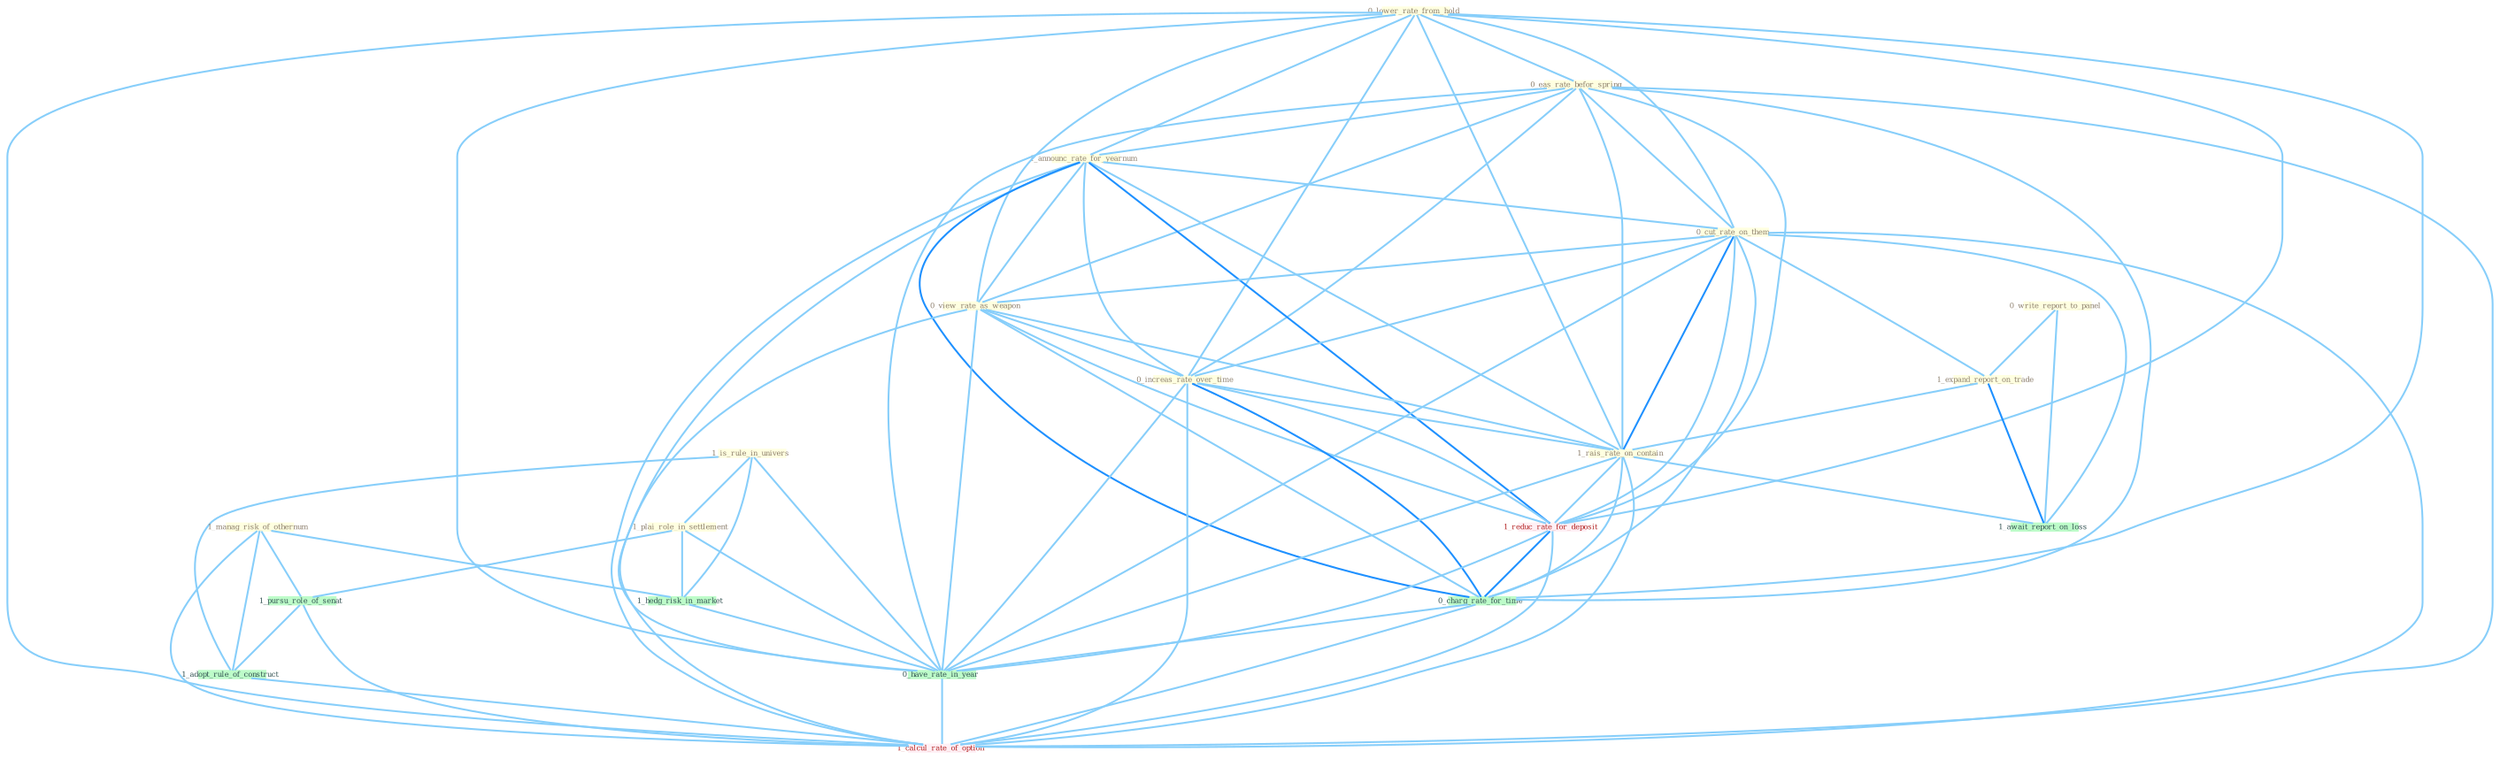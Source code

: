 Graph G{ 
    node
    [shape=polygon,style=filled,width=.5,height=.06,color="#BDFCC9",fixedsize=true,fontsize=4,
    fontcolor="#2f4f4f"];
    {node
    [color="#ffffe0", fontcolor="#8b7d6b"] "1_is_rule_in_univers " "0_write_report_to_panel " "0_lower_rate_from_hold " "0_eas_rate_befor_spring " "1_announc_rate_for_yearnum " "0_cut_rate_on_them " "0_view_rate_as_weapon " "1_expand_report_on_trade " "1_manag_risk_of_othernum " "0_increas_rate_over_time " "1_rais_rate_on_contain " "1_plai_role_in_settlement "}
{node [color="#fff0f5", fontcolor="#b22222"] "1_reduc_rate_for_deposit " "1_calcul_rate_of_option "}
edge [color="#B0E2FF"];

	"1_is_rule_in_univers " -- "1_plai_role_in_settlement " [w="1", color="#87cefa" ];
	"1_is_rule_in_univers " -- "1_adopt_rule_of_construct " [w="1", color="#87cefa" ];
	"1_is_rule_in_univers " -- "1_hedg_risk_in_market " [w="1", color="#87cefa" ];
	"1_is_rule_in_univers " -- "0_have_rate_in_year " [w="1", color="#87cefa" ];
	"0_write_report_to_panel " -- "1_expand_report_on_trade " [w="1", color="#87cefa" ];
	"0_write_report_to_panel " -- "1_await_report_on_loss " [w="1", color="#87cefa" ];
	"0_lower_rate_from_hold " -- "0_eas_rate_befor_spring " [w="1", color="#87cefa" ];
	"0_lower_rate_from_hold " -- "1_announc_rate_for_yearnum " [w="1", color="#87cefa" ];
	"0_lower_rate_from_hold " -- "0_cut_rate_on_them " [w="1", color="#87cefa" ];
	"0_lower_rate_from_hold " -- "0_view_rate_as_weapon " [w="1", color="#87cefa" ];
	"0_lower_rate_from_hold " -- "0_increas_rate_over_time " [w="1", color="#87cefa" ];
	"0_lower_rate_from_hold " -- "1_rais_rate_on_contain " [w="1", color="#87cefa" ];
	"0_lower_rate_from_hold " -- "1_reduc_rate_for_deposit " [w="1", color="#87cefa" ];
	"0_lower_rate_from_hold " -- "0_charg_rate_for_time " [w="1", color="#87cefa" ];
	"0_lower_rate_from_hold " -- "0_have_rate_in_year " [w="1", color="#87cefa" ];
	"0_lower_rate_from_hold " -- "1_calcul_rate_of_option " [w="1", color="#87cefa" ];
	"0_eas_rate_befor_spring " -- "1_announc_rate_for_yearnum " [w="1", color="#87cefa" ];
	"0_eas_rate_befor_spring " -- "0_cut_rate_on_them " [w="1", color="#87cefa" ];
	"0_eas_rate_befor_spring " -- "0_view_rate_as_weapon " [w="1", color="#87cefa" ];
	"0_eas_rate_befor_spring " -- "0_increas_rate_over_time " [w="1", color="#87cefa" ];
	"0_eas_rate_befor_spring " -- "1_rais_rate_on_contain " [w="1", color="#87cefa" ];
	"0_eas_rate_befor_spring " -- "1_reduc_rate_for_deposit " [w="1", color="#87cefa" ];
	"0_eas_rate_befor_spring " -- "0_charg_rate_for_time " [w="1", color="#87cefa" ];
	"0_eas_rate_befor_spring " -- "0_have_rate_in_year " [w="1", color="#87cefa" ];
	"0_eas_rate_befor_spring " -- "1_calcul_rate_of_option " [w="1", color="#87cefa" ];
	"1_announc_rate_for_yearnum " -- "0_cut_rate_on_them " [w="1", color="#87cefa" ];
	"1_announc_rate_for_yearnum " -- "0_view_rate_as_weapon " [w="1", color="#87cefa" ];
	"1_announc_rate_for_yearnum " -- "0_increas_rate_over_time " [w="1", color="#87cefa" ];
	"1_announc_rate_for_yearnum " -- "1_rais_rate_on_contain " [w="1", color="#87cefa" ];
	"1_announc_rate_for_yearnum " -- "1_reduc_rate_for_deposit " [w="2", color="#1e90ff" , len=0.8];
	"1_announc_rate_for_yearnum " -- "0_charg_rate_for_time " [w="2", color="#1e90ff" , len=0.8];
	"1_announc_rate_for_yearnum " -- "0_have_rate_in_year " [w="1", color="#87cefa" ];
	"1_announc_rate_for_yearnum " -- "1_calcul_rate_of_option " [w="1", color="#87cefa" ];
	"0_cut_rate_on_them " -- "0_view_rate_as_weapon " [w="1", color="#87cefa" ];
	"0_cut_rate_on_them " -- "1_expand_report_on_trade " [w="1", color="#87cefa" ];
	"0_cut_rate_on_them " -- "0_increas_rate_over_time " [w="1", color="#87cefa" ];
	"0_cut_rate_on_them " -- "1_rais_rate_on_contain " [w="2", color="#1e90ff" , len=0.8];
	"0_cut_rate_on_them " -- "1_await_report_on_loss " [w="1", color="#87cefa" ];
	"0_cut_rate_on_them " -- "1_reduc_rate_for_deposit " [w="1", color="#87cefa" ];
	"0_cut_rate_on_them " -- "0_charg_rate_for_time " [w="1", color="#87cefa" ];
	"0_cut_rate_on_them " -- "0_have_rate_in_year " [w="1", color="#87cefa" ];
	"0_cut_rate_on_them " -- "1_calcul_rate_of_option " [w="1", color="#87cefa" ];
	"0_view_rate_as_weapon " -- "0_increas_rate_over_time " [w="1", color="#87cefa" ];
	"0_view_rate_as_weapon " -- "1_rais_rate_on_contain " [w="1", color="#87cefa" ];
	"0_view_rate_as_weapon " -- "1_reduc_rate_for_deposit " [w="1", color="#87cefa" ];
	"0_view_rate_as_weapon " -- "0_charg_rate_for_time " [w="1", color="#87cefa" ];
	"0_view_rate_as_weapon " -- "0_have_rate_in_year " [w="1", color="#87cefa" ];
	"0_view_rate_as_weapon " -- "1_calcul_rate_of_option " [w="1", color="#87cefa" ];
	"1_expand_report_on_trade " -- "1_rais_rate_on_contain " [w="1", color="#87cefa" ];
	"1_expand_report_on_trade " -- "1_await_report_on_loss " [w="2", color="#1e90ff" , len=0.8];
	"1_manag_risk_of_othernum " -- "1_pursu_role_of_senat " [w="1", color="#87cefa" ];
	"1_manag_risk_of_othernum " -- "1_adopt_rule_of_construct " [w="1", color="#87cefa" ];
	"1_manag_risk_of_othernum " -- "1_hedg_risk_in_market " [w="1", color="#87cefa" ];
	"1_manag_risk_of_othernum " -- "1_calcul_rate_of_option " [w="1", color="#87cefa" ];
	"0_increas_rate_over_time " -- "1_rais_rate_on_contain " [w="1", color="#87cefa" ];
	"0_increas_rate_over_time " -- "1_reduc_rate_for_deposit " [w="1", color="#87cefa" ];
	"0_increas_rate_over_time " -- "0_charg_rate_for_time " [w="2", color="#1e90ff" , len=0.8];
	"0_increas_rate_over_time " -- "0_have_rate_in_year " [w="1", color="#87cefa" ];
	"0_increas_rate_over_time " -- "1_calcul_rate_of_option " [w="1", color="#87cefa" ];
	"1_rais_rate_on_contain " -- "1_await_report_on_loss " [w="1", color="#87cefa" ];
	"1_rais_rate_on_contain " -- "1_reduc_rate_for_deposit " [w="1", color="#87cefa" ];
	"1_rais_rate_on_contain " -- "0_charg_rate_for_time " [w="1", color="#87cefa" ];
	"1_rais_rate_on_contain " -- "0_have_rate_in_year " [w="1", color="#87cefa" ];
	"1_rais_rate_on_contain " -- "1_calcul_rate_of_option " [w="1", color="#87cefa" ];
	"1_plai_role_in_settlement " -- "1_pursu_role_of_senat " [w="1", color="#87cefa" ];
	"1_plai_role_in_settlement " -- "1_hedg_risk_in_market " [w="1", color="#87cefa" ];
	"1_plai_role_in_settlement " -- "0_have_rate_in_year " [w="1", color="#87cefa" ];
	"1_pursu_role_of_senat " -- "1_adopt_rule_of_construct " [w="1", color="#87cefa" ];
	"1_pursu_role_of_senat " -- "1_calcul_rate_of_option " [w="1", color="#87cefa" ];
	"1_reduc_rate_for_deposit " -- "0_charg_rate_for_time " [w="2", color="#1e90ff" , len=0.8];
	"1_reduc_rate_for_deposit " -- "0_have_rate_in_year " [w="1", color="#87cefa" ];
	"1_reduc_rate_for_deposit " -- "1_calcul_rate_of_option " [w="1", color="#87cefa" ];
	"0_charg_rate_for_time " -- "0_have_rate_in_year " [w="1", color="#87cefa" ];
	"0_charg_rate_for_time " -- "1_calcul_rate_of_option " [w="1", color="#87cefa" ];
	"1_adopt_rule_of_construct " -- "1_calcul_rate_of_option " [w="1", color="#87cefa" ];
	"1_hedg_risk_in_market " -- "0_have_rate_in_year " [w="1", color="#87cefa" ];
	"0_have_rate_in_year " -- "1_calcul_rate_of_option " [w="1", color="#87cefa" ];
}